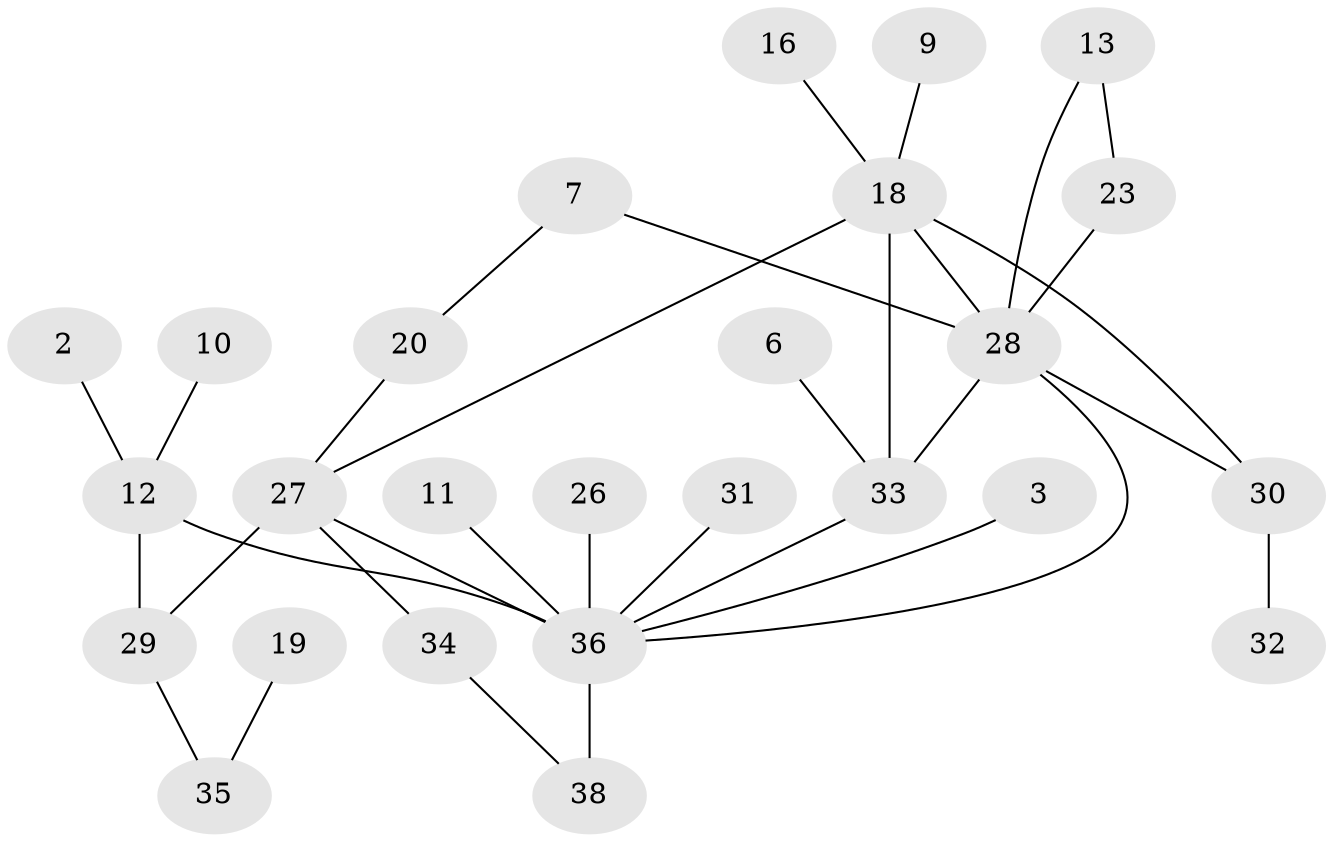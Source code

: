 // original degree distribution, {2: 0.24731182795698925, 3: 0.26881720430107525, 1: 0.25806451612903225, 6: 0.010752688172043012, 7: 0.03225806451612903, 5: 0.021505376344086023, 0: 0.12903225806451613, 4: 0.03225806451612903}
// Generated by graph-tools (version 1.1) at 2025/35/03/04/25 23:35:47]
// undirected, 26 vertices, 33 edges
graph export_dot {
  node [color=gray90,style=filled];
  2;
  3;
  6;
  7;
  9;
  10;
  11;
  12;
  13;
  16;
  18;
  19;
  20;
  23;
  26;
  27;
  28;
  29;
  30;
  31;
  32;
  33;
  34;
  35;
  36;
  38;
  2 -- 12 [weight=1.0];
  3 -- 36 [weight=1.0];
  6 -- 33 [weight=1.0];
  7 -- 20 [weight=1.0];
  7 -- 28 [weight=1.0];
  9 -- 18 [weight=1.0];
  10 -- 12 [weight=1.0];
  11 -- 36 [weight=1.0];
  12 -- 29 [weight=1.0];
  12 -- 36 [weight=1.0];
  13 -- 23 [weight=1.0];
  13 -- 28 [weight=1.0];
  16 -- 18 [weight=1.0];
  18 -- 27 [weight=2.0];
  18 -- 28 [weight=2.0];
  18 -- 30 [weight=1.0];
  18 -- 33 [weight=1.0];
  19 -- 35 [weight=1.0];
  20 -- 27 [weight=1.0];
  23 -- 28 [weight=1.0];
  26 -- 36 [weight=1.0];
  27 -- 29 [weight=1.0];
  27 -- 34 [weight=1.0];
  27 -- 36 [weight=2.0];
  28 -- 30 [weight=1.0];
  28 -- 33 [weight=1.0];
  28 -- 36 [weight=1.0];
  29 -- 35 [weight=1.0];
  30 -- 32 [weight=1.0];
  31 -- 36 [weight=1.0];
  33 -- 36 [weight=1.0];
  34 -- 38 [weight=1.0];
  36 -- 38 [weight=2.0];
}
